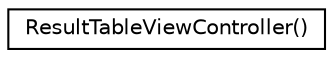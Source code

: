 digraph "Graphical Class Hierarchy"
{
  edge [fontname="Helvetica",fontsize="10",labelfontname="Helvetica",labelfontsize="10"];
  node [fontname="Helvetica",fontsize="10",shape=record];
  rankdir="LR";
  Node1 [label="ResultTableViewController()",height=0.2,width=0.4,color="black", fillcolor="white", style="filled",URL="$category_result_table_view_controller_07_08.html"];
}

